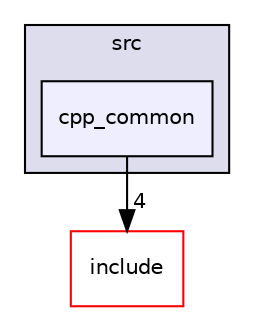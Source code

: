 digraph "/home/vicky/pgrouting/pgrouting/pgrouting/src/cpp_common" {
  compound=true
  node [ fontsize="10", fontname="Helvetica"];
  edge [ labelfontsize="10", labelfontname="Helvetica"];
  subgraph clusterdir_68267d1309a1af8e8297ef4c3efbcdba {
    graph [ bgcolor="#ddddee", pencolor="black", label="src" fontname="Helvetica", fontsize="10", URL="dir_68267d1309a1af8e8297ef4c3efbcdba.html"]
  dir_2eba639dab30005524456cb76acac5e8 [shape=box, label="cpp_common", style="filled", fillcolor="#eeeeff", pencolor="black", URL="dir_2eba639dab30005524456cb76acac5e8.html"];
  }
  dir_d44c64559bbebec7f509842c48db8b23 [shape=box label="include" fillcolor="white" style="filled" color="red" URL="dir_d44c64559bbebec7f509842c48db8b23.html"];
  dir_2eba639dab30005524456cb76acac5e8->dir_d44c64559bbebec7f509842c48db8b23 [headlabel="4", labeldistance=1.5 headhref="dir_000062_000000.html"];
}
